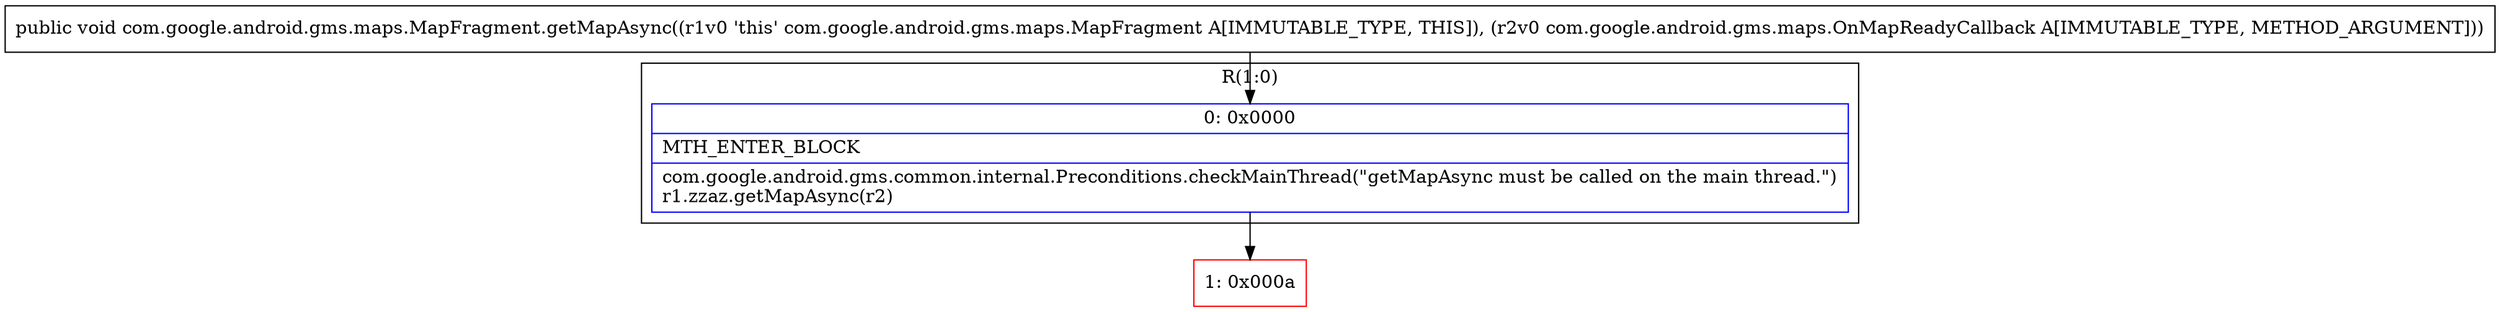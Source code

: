 digraph "CFG forcom.google.android.gms.maps.MapFragment.getMapAsync(Lcom\/google\/android\/gms\/maps\/OnMapReadyCallback;)V" {
subgraph cluster_Region_120874732 {
label = "R(1:0)";
node [shape=record,color=blue];
Node_0 [shape=record,label="{0\:\ 0x0000|MTH_ENTER_BLOCK\l|com.google.android.gms.common.internal.Preconditions.checkMainThread(\"getMapAsync must be called on the main thread.\")\lr1.zzaz.getMapAsync(r2)\l}"];
}
Node_1 [shape=record,color=red,label="{1\:\ 0x000a}"];
MethodNode[shape=record,label="{public void com.google.android.gms.maps.MapFragment.getMapAsync((r1v0 'this' com.google.android.gms.maps.MapFragment A[IMMUTABLE_TYPE, THIS]), (r2v0 com.google.android.gms.maps.OnMapReadyCallback A[IMMUTABLE_TYPE, METHOD_ARGUMENT])) }"];
MethodNode -> Node_0;
Node_0 -> Node_1;
}

